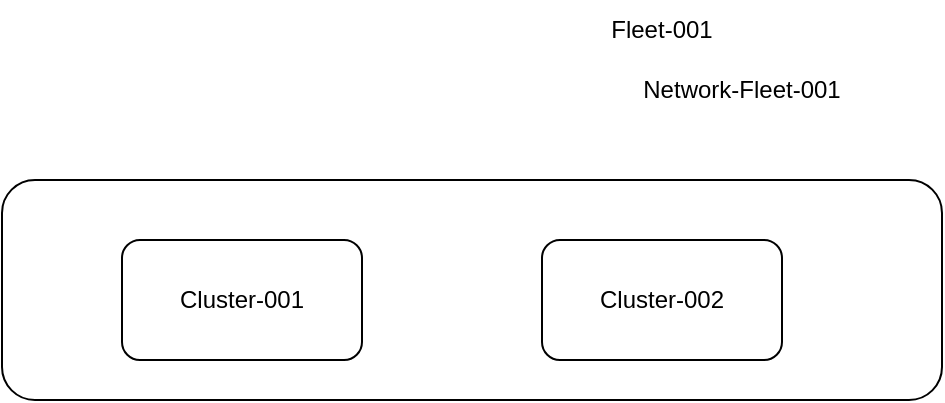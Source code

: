 <mxfile version="21.1.1" type="github" pages="2">
  <diagram name="Page-1" id="3kGjm8ookdG6xw2Pn3U9">
    <mxGraphModel dx="794" dy="386" grid="1" gridSize="10" guides="1" tooltips="1" connect="1" arrows="1" fold="1" page="1" pageScale="1" pageWidth="827" pageHeight="1169" math="0" shadow="0">
      <root>
        <mxCell id="0" />
        <mxCell id="1" parent="0" />
        <mxCell id="Ija8U5ZVNo0uGnee3xCq-1" value="Cluster-002" style="rounded=1;whiteSpace=wrap;html=1;" parent="1" vertex="1">
          <mxGeometry x="360" y="160" width="120" height="60" as="geometry" />
        </mxCell>
        <mxCell id="Ija8U5ZVNo0uGnee3xCq-2" value="Cluster-001" style="rounded=1;whiteSpace=wrap;html=1;" parent="1" vertex="1">
          <mxGeometry x="150" y="160" width="120" height="60" as="geometry" />
        </mxCell>
        <mxCell id="Ija8U5ZVNo0uGnee3xCq-3" value="" style="rounded=1;whiteSpace=wrap;html=1;fillColor=none;" parent="1" vertex="1">
          <mxGeometry x="90" y="130" width="470" height="110" as="geometry" />
        </mxCell>
        <mxCell id="Ija8U5ZVNo0uGnee3xCq-4" value="Fleet-001" style="text;html=1;strokeColor=none;fillColor=none;align=center;verticalAlign=middle;whiteSpace=wrap;rounded=0;" parent="1" vertex="1">
          <mxGeometry x="390" y="40" width="60" height="30" as="geometry" />
        </mxCell>
        <mxCell id="Ija8U5ZVNo0uGnee3xCq-5" value="Network-Fleet-001" style="text;html=1;strokeColor=none;fillColor=none;align=center;verticalAlign=middle;whiteSpace=wrap;rounded=0;" parent="1" vertex="1">
          <mxGeometry x="390" y="70" width="140" height="30" as="geometry" />
        </mxCell>
      </root>
    </mxGraphModel>
  </diagram>
  <diagram id="6hAjkuqhC4unuOv5JYYL" name="fleet">
    <mxGraphModel dx="794" dy="386" grid="1" gridSize="10" guides="1" tooltips="1" connect="1" arrows="1" fold="1" page="1" pageScale="1" pageWidth="827" pageHeight="1169" math="0" shadow="0">
      <root>
        <mxCell id="0" />
        <mxCell id="1" parent="0" />
        <mxCell id="LKuyhAy3sVpjH6tdaoXm-5" value="" style="rounded=0;whiteSpace=wrap;html=1;fillColor=#dae8fc;dashed=1;dashPattern=8 8;strokeColor=#6c8ebf;" vertex="1" parent="1">
          <mxGeometry x="200" y="130" width="350" height="190" as="geometry" />
        </mxCell>
        <mxCell id="LKuyhAy3sVpjH6tdaoXm-1" value="hr-cluster-001" style="rounded=1;whiteSpace=wrap;html=1;" vertex="1" parent="1">
          <mxGeometry x="220" y="150" width="120" height="60" as="geometry" />
        </mxCell>
        <mxCell id="LKuyhAy3sVpjH6tdaoXm-2" value="&lt;div&gt;operations-cluster-001&lt;/div&gt;&lt;div&gt;&lt;br&gt;&lt;/div&gt;" style="rounded=1;whiteSpace=wrap;html=1;" vertex="1" parent="1">
          <mxGeometry x="414" y="150" width="120" height="60" as="geometry" />
        </mxCell>
        <mxCell id="LKuyhAy3sVpjH6tdaoXm-3" value="logistics-cluster-20" style="rounded=1;whiteSpace=wrap;html=1;" vertex="1" parent="1">
          <mxGeometry x="313" y="233" width="120" height="60" as="geometry" />
        </mxCell>
        <mxCell id="LKuyhAy3sVpjH6tdaoXm-6" value="Fleet-cluster group" style="text;html=1;strokeColor=none;fillColor=#000099;align=center;verticalAlign=middle;whiteSpace=wrap;rounded=0;fontColor=#FFFFFF;fontStyle=1" vertex="1" parent="1">
          <mxGeometry x="401" y="305" width="149" height="30" as="geometry" />
        </mxCell>
      </root>
    </mxGraphModel>
  </diagram>
</mxfile>
